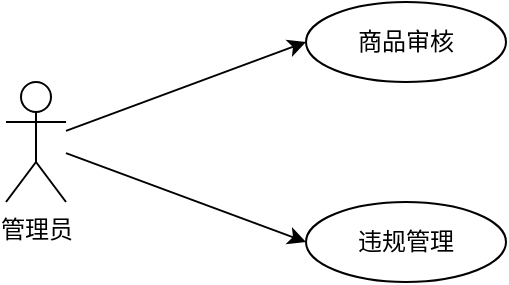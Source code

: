 <mxfile version="17.4.5" type="github">
  <diagram id="htVLMxiZK2pxbcJrP-ke" name="第 1 页">
    <mxGraphModel dx="493" dy="265" grid="0" gridSize="10" guides="1" tooltips="1" connect="1" arrows="1" fold="1" page="1" pageScale="1" pageWidth="1169" pageHeight="827" math="0" shadow="0">
      <root>
        <mxCell id="0" />
        <mxCell id="1" parent="0" />
        <mxCell id="QB015OGW_TFJt5i2f2zT-3" style="edgeStyle=none;rounded=0;orthogonalLoop=1;jettySize=auto;html=1;entryX=0;entryY=0.5;entryDx=0;entryDy=0;fontSize=11;" edge="1" parent="1" source="QB015OGW_TFJt5i2f2zT-9" target="QB015OGW_TFJt5i2f2zT-12">
          <mxGeometry relative="1" as="geometry" />
        </mxCell>
        <mxCell id="QB015OGW_TFJt5i2f2zT-5" style="edgeStyle=none;rounded=0;orthogonalLoop=1;jettySize=auto;html=1;entryX=0;entryY=0.5;entryDx=0;entryDy=0;fontSize=11;" edge="1" parent="1" source="QB015OGW_TFJt5i2f2zT-9" target="QB015OGW_TFJt5i2f2zT-14">
          <mxGeometry relative="1" as="geometry" />
        </mxCell>
        <mxCell id="QB015OGW_TFJt5i2f2zT-9" value="管理员" style="shape=umlActor;verticalLabelPosition=bottom;verticalAlign=top;html=1;" vertex="1" parent="1">
          <mxGeometry x="260" y="180" width="30" height="60" as="geometry" />
        </mxCell>
        <mxCell id="QB015OGW_TFJt5i2f2zT-12" value="商品审核" style="ellipse;whiteSpace=wrap;html=1;" vertex="1" parent="1">
          <mxGeometry x="410" y="140" width="100" height="40" as="geometry" />
        </mxCell>
        <mxCell id="QB015OGW_TFJt5i2f2zT-14" value="违规管理" style="ellipse;whiteSpace=wrap;html=1;" vertex="1" parent="1">
          <mxGeometry x="410" y="240" width="100" height="40" as="geometry" />
        </mxCell>
      </root>
    </mxGraphModel>
  </diagram>
</mxfile>
